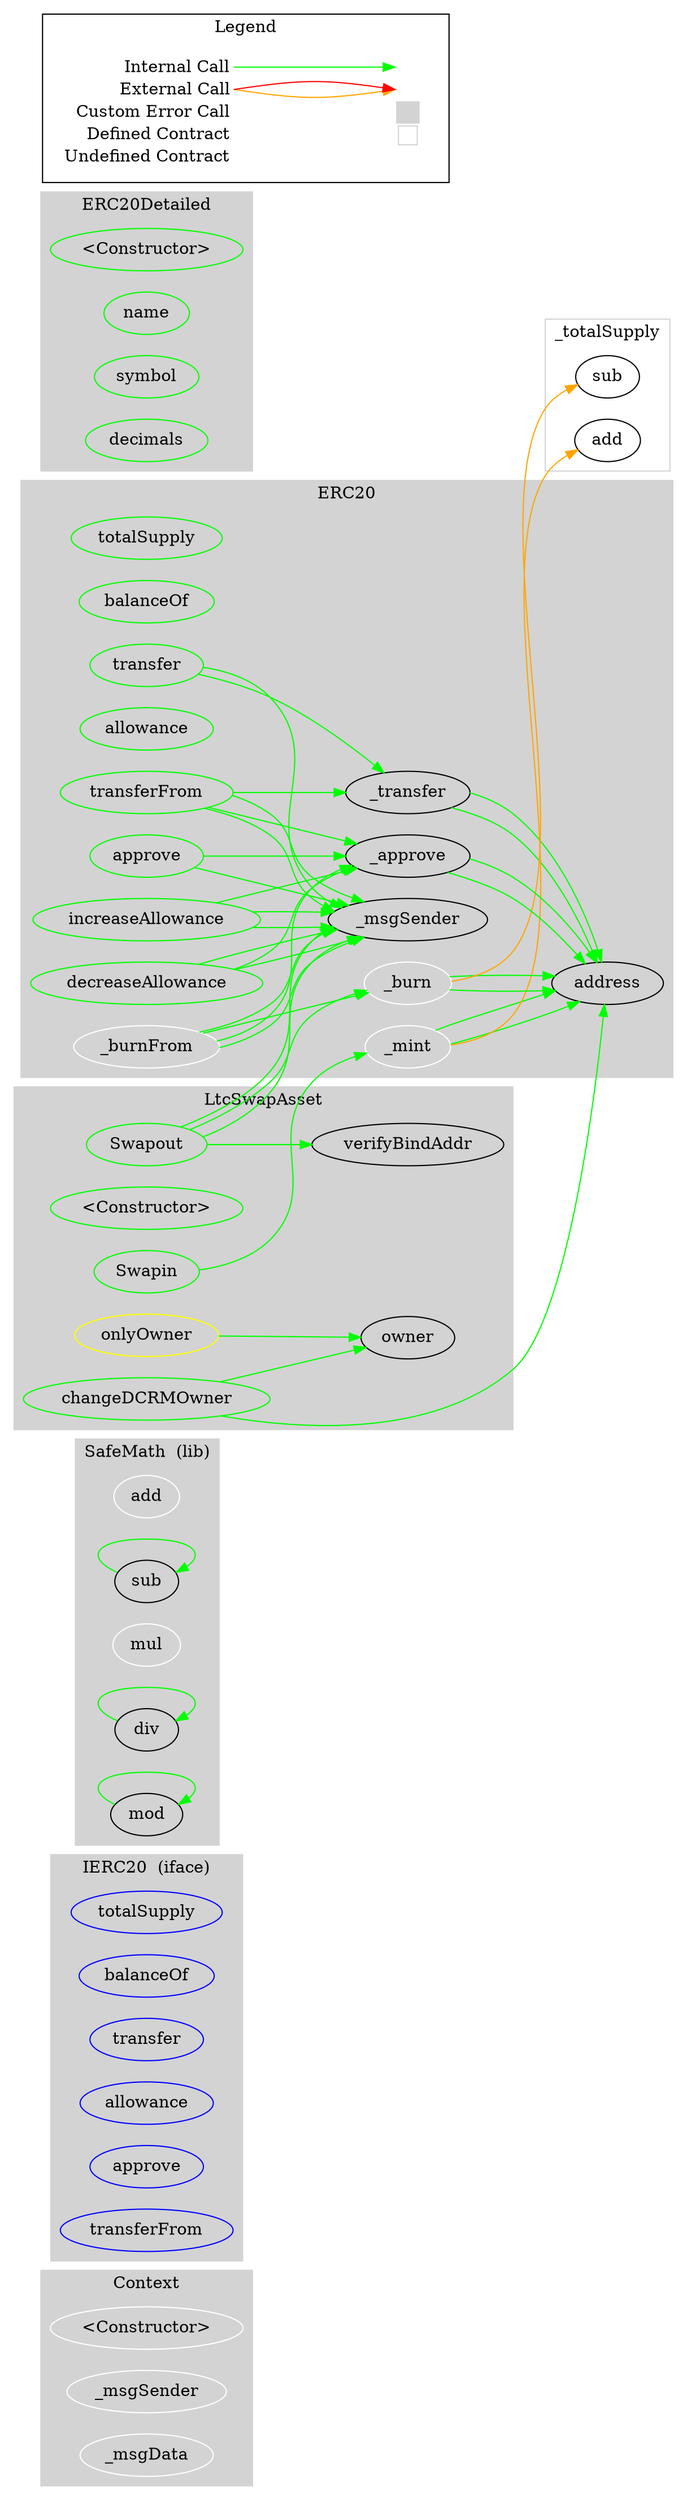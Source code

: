 digraph G {
  graph [ ratio = "auto", page = "100", compound =true ];
subgraph "clusterContext" {
  graph [ label = "Context", color = "lightgray", style = "filled", bgcolor = "lightgray" ];
  "Context.<Constructor>" [ label = "<Constructor>", color = "white" ];
  "Context._msgSender" [ label = "_msgSender", color = "white" ];
  "Context._msgData" [ label = "_msgData", color = "white" ];
}

subgraph "clusterIERC20" {
  graph [ label = "IERC20  (iface)", color = "lightgray", style = "filled", bgcolor = "lightgray" ];
  "IERC20.totalSupply" [ label = "totalSupply", color = "blue" ];
  "IERC20.balanceOf" [ label = "balanceOf", color = "blue" ];
  "IERC20.transfer" [ label = "transfer", color = "blue" ];
  "IERC20.allowance" [ label = "allowance", color = "blue" ];
  "IERC20.approve" [ label = "approve", color = "blue" ];
  "IERC20.transferFrom" [ label = "transferFrom", color = "blue" ];
}

subgraph "clusterSafeMath" {
  graph [ label = "SafeMath  (lib)", color = "lightgray", style = "filled", bgcolor = "lightgray" ];
  "SafeMath.add" [ label = "add", color = "white" ];
  "SafeMath.sub" [ label = "sub" ];
  "SafeMath.mul" [ label = "mul", color = "white" ];
  "SafeMath.div" [ label = "div" ];
  "SafeMath.mod" [ label = "mod" ];
}

subgraph "clusterERC20" {
  graph [ label = "ERC20", color = "lightgray", style = "filled", bgcolor = "lightgray" ];
  "ERC20.totalSupply" [ label = "totalSupply", color = "green" ];
  "ERC20.balanceOf" [ label = "balanceOf", color = "green" ];
  "ERC20.transfer" [ label = "transfer", color = "green" ];
  "ERC20.allowance" [ label = "allowance", color = "green" ];
  "ERC20.approve" [ label = "approve", color = "green" ];
  "ERC20.transferFrom" [ label = "transferFrom", color = "green" ];
  "ERC20.increaseAllowance" [ label = "increaseAllowance", color = "green" ];
  "ERC20.decreaseAllowance" [ label = "decreaseAllowance", color = "green" ];
  "ERC20._transfer" [ label = "_transfer" ];
  "ERC20._mint" [ label = "_mint", color = "white" ];
  "ERC20._burn" [ label = "_burn", color = "white" ];
  "ERC20._approve" [ label = "_approve" ];
  "ERC20._burnFrom" [ label = "_burnFrom", color = "white" ];
  "ERC20._msgSender" [ label = "_msgSender" ];
  "ERC20.address" [ label = "address" ];
}

subgraph "clusterERC20Detailed" {
  graph [ label = "ERC20Detailed", color = "lightgray", style = "filled", bgcolor = "lightgray" ];
  "ERC20Detailed.<Constructor>" [ label = "<Constructor>", color = "green" ];
  "ERC20Detailed.name" [ label = "name", color = "green" ];
  "ERC20Detailed.symbol" [ label = "symbol", color = "green" ];
  "ERC20Detailed.decimals" [ label = "decimals", color = "green" ];
}

subgraph "clusterLtcSwapAsset" {
  graph [ label = "LtcSwapAsset", color = "lightgray", style = "filled", bgcolor = "lightgray" ];
  "LtcSwapAsset.onlyOwner" [ label = "onlyOwner", color = "yellow" ];
  "LtcSwapAsset.<Constructor>" [ label = "<Constructor>", color = "green" ];
  "LtcSwapAsset.owner" [ label = "owner" ];
  "LtcSwapAsset.changeDCRMOwner" [ label = "changeDCRMOwner", color = "green" ];
  "LtcSwapAsset.Swapin" [ label = "Swapin", color = "green" ];
  "LtcSwapAsset.Swapout" [ label = "Swapout", color = "green" ];
  "LtcSwapAsset.verifyBindAddr" [ label = "verifyBindAddr" ];
}

subgraph "cluster_totalSupply" {
  graph [ label = "_totalSupply", color = "lightgray" ];
  "_totalSupply.add" [ label = "add" ];
  "_totalSupply.sub" [ label = "sub" ];
}

  "SafeMath.sub";
  "SafeMath.div";
  "SafeMath.mod";
  "ERC20.transfer";
  "ERC20._transfer";
  "ERC20._msgSender";
  "ERC20.approve";
  "ERC20._approve";
  "ERC20.transferFrom";
  "ERC20.increaseAllowance";
  "ERC20.decreaseAllowance";
  "ERC20.address";
  "ERC20._mint";
  "_totalSupply.add";
  "ERC20._burn";
  "_totalSupply.sub";
  "ERC20._burnFrom";
  "LtcSwapAsset.onlyOwner";
  "LtcSwapAsset.owner";
  "LtcSwapAsset.changeDCRMOwner";
  "LtcSwapAsset.Swapin";
  "LtcSwapAsset.Swapout";
  "LtcSwapAsset.verifyBindAddr";
  "SafeMath.sub" -> "SafeMath.sub" [ color = "green" ];
  "SafeMath.div" -> "SafeMath.div" [ color = "green" ];
  "SafeMath.mod" -> "SafeMath.mod" [ color = "green" ];
  "ERC20.transfer" -> "ERC20._transfer" [ color = "green" ];
  "ERC20.transfer" -> "ERC20._msgSender" [ color = "green" ];
  "ERC20.approve" -> "ERC20._approve" [ color = "green" ];
  "ERC20.approve" -> "ERC20._msgSender" [ color = "green" ];
  "ERC20.transferFrom" -> "ERC20._transfer" [ color = "green" ];
  "ERC20.transferFrom" -> "ERC20._approve" [ color = "green" ];
  "ERC20.transferFrom" -> "ERC20._msgSender" [ color = "green" ];
  "ERC20.transferFrom" -> "ERC20._msgSender" [ color = "green" ];
  "ERC20.increaseAllowance" -> "ERC20._approve" [ color = "green" ];
  "ERC20.increaseAllowance" -> "ERC20._msgSender" [ color = "green" ];
  "ERC20.increaseAllowance" -> "ERC20._msgSender" [ color = "green" ];
  "ERC20.decreaseAllowance" -> "ERC20._approve" [ color = "green" ];
  "ERC20.decreaseAllowance" -> "ERC20._msgSender" [ color = "green" ];
  "ERC20.decreaseAllowance" -> "ERC20._msgSender" [ color = "green" ];
  "ERC20._transfer" -> "ERC20.address" [ color = "green" ];
  "ERC20._transfer" -> "ERC20.address" [ color = "green" ];
  "ERC20._mint" -> "ERC20.address" [ color = "green" ];
  "ERC20._mint" -> "_totalSupply.add" [ color = "orange" ];
  "ERC20._mint" -> "ERC20.address" [ color = "green" ];
  "ERC20._burn" -> "ERC20.address" [ color = "green" ];
  "ERC20._burn" -> "_totalSupply.sub" [ color = "orange" ];
  "ERC20._burn" -> "ERC20.address" [ color = "green" ];
  "ERC20._approve" -> "ERC20.address" [ color = "green" ];
  "ERC20._approve" -> "ERC20.address" [ color = "green" ];
  "ERC20._burnFrom" -> "ERC20._burn" [ color = "green" ];
  "ERC20._burnFrom" -> "ERC20._approve" [ color = "green" ];
  "ERC20._burnFrom" -> "ERC20._msgSender" [ color = "green" ];
  "ERC20._burnFrom" -> "ERC20._msgSender" [ color = "green" ];
  "LtcSwapAsset.onlyOwner" -> "LtcSwapAsset.owner" [ color = "green" ];
  "LtcSwapAsset.changeDCRMOwner" -> "ERC20.address" [ color = "green" ];
  "LtcSwapAsset.changeDCRMOwner" -> "LtcSwapAsset.owner" [ color = "green" ];
  "LtcSwapAsset.Swapin" -> "ERC20._mint" [ color = "green" ];
  "LtcSwapAsset.Swapout" -> "LtcSwapAsset.verifyBindAddr" [ color = "green" ];
  "LtcSwapAsset.Swapout" -> "ERC20._burn" [ color = "green" ];
  "LtcSwapAsset.Swapout" -> "ERC20._msgSender" [ color = "green" ];
  "LtcSwapAsset.Swapout" -> "ERC20._msgSender" [ color = "green" ];


rankdir=LR
node [shape=plaintext]
subgraph cluster_01 { 
label = "Legend";
key [label=<<table border="0" cellpadding="2" cellspacing="0" cellborder="0">
  <tr><td align="right" port="i1">Internal Call</td></tr>
  <tr><td align="right" port="i2">External Call</td></tr>
  <tr><td align="right" port="i2">Custom Error Call</td></tr>
  <tr><td align="right" port="i3">Defined Contract</td></tr>
  <tr><td align="right" port="i4">Undefined Contract</td></tr>
  </table>>]
key2 [label=<<table border="0" cellpadding="2" cellspacing="0" cellborder="0">
  <tr><td port="i1">&nbsp;&nbsp;&nbsp;</td></tr>
  <tr><td port="i2">&nbsp;&nbsp;&nbsp;</td></tr>
  <tr><td port="i3" bgcolor="lightgray">&nbsp;&nbsp;&nbsp;</td></tr>
  <tr><td port="i4">
    <table border="1" cellborder="0" cellspacing="0" cellpadding="7" color="lightgray">
      <tr>
       <td></td>
      </tr>
     </table>
  </td></tr>
  </table>>]
key:i1:e -> key2:i1:w [color="green"]
key:i2:e -> key2:i2:w [color="orange"]
key:i2:e -> key2:i2:w [color="red"]
}
}

